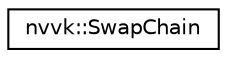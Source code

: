digraph "Graphical Class Hierarchy"
{
 // LATEX_PDF_SIZE
  edge [fontname="Helvetica",fontsize="10",labelfontname="Helvetica",labelfontsize="10"];
  node [fontname="Helvetica",fontsize="10",shape=record];
  rankdir="LR";
  Node0 [label="nvvk::SwapChain",height=0.2,width=0.4,color="black", fillcolor="white", style="filled",URL="$classnvvk_1_1_swap_chain.html",tooltip=" "];
}
